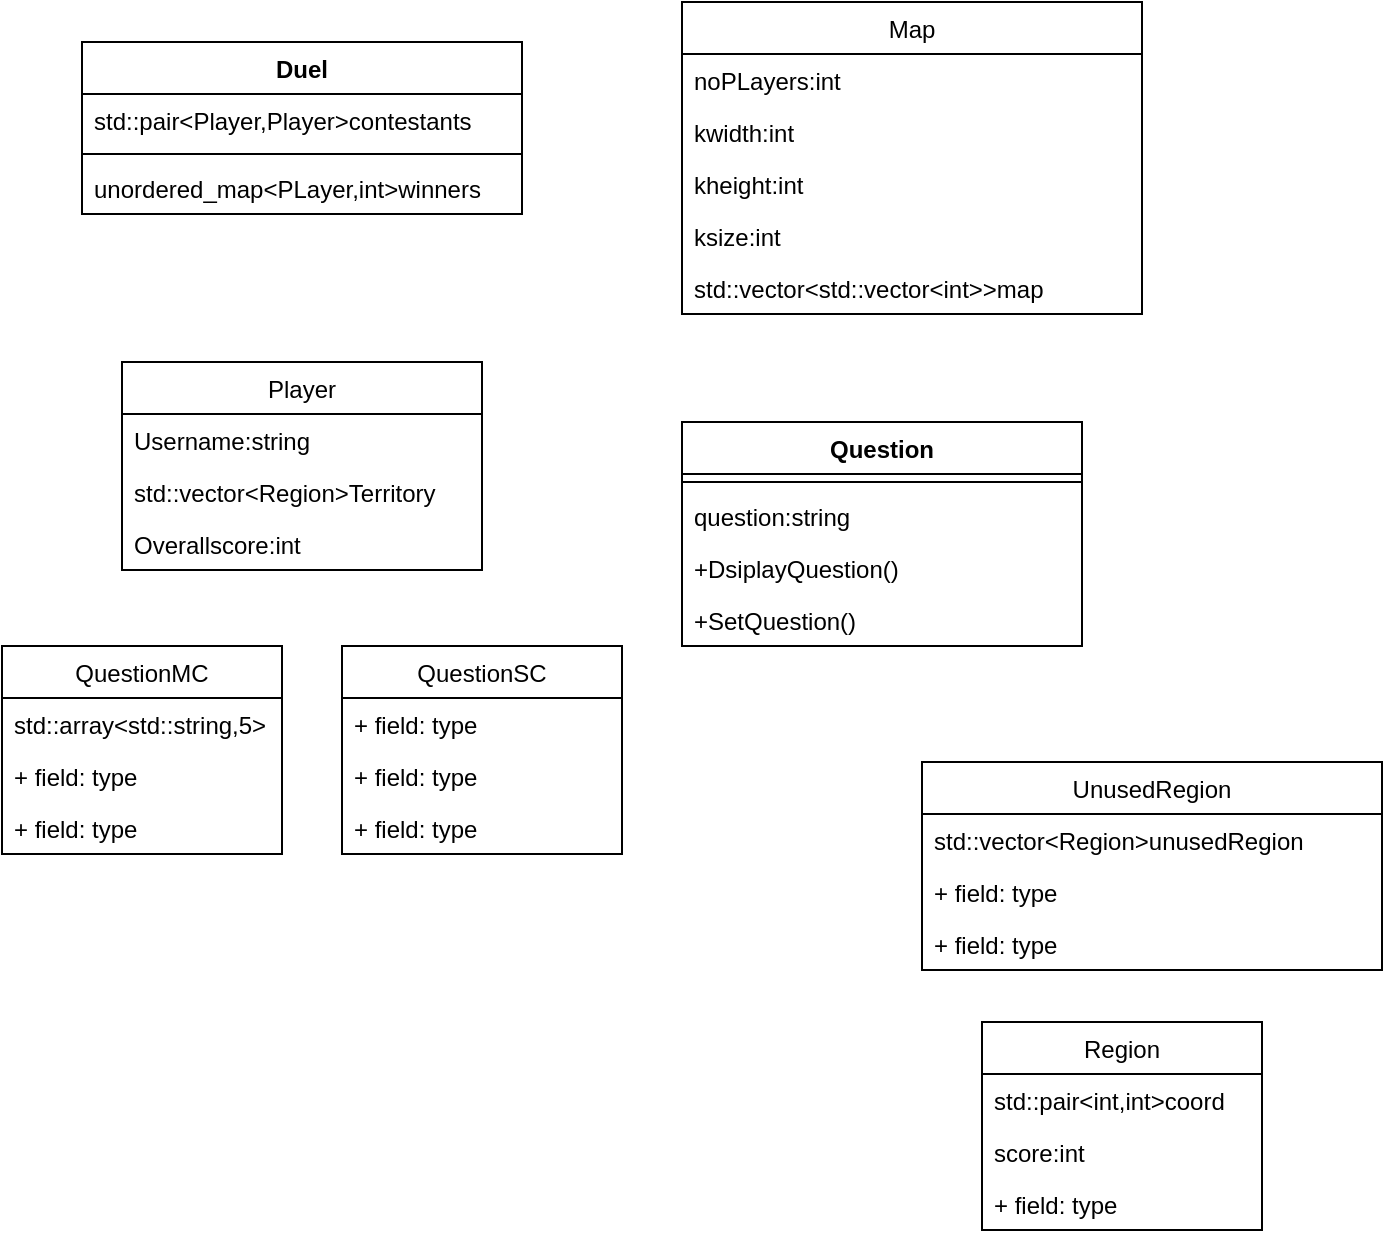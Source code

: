 <mxfile version="20.5.3" type="device"><diagram id="3sp7V8_5UPQ7aPJYgWDS" name="Pagina-1"><mxGraphModel dx="1422" dy="762" grid="1" gridSize="10" guides="1" tooltips="1" connect="1" arrows="1" fold="1" page="1" pageScale="1" pageWidth="827" pageHeight="1169" math="0" shadow="0"><root><mxCell id="0"/><mxCell id="1" parent="0"/><mxCell id="bR8uRgpGpqQQLH_DbwuM-1" value="Duel" style="swimlane;fontStyle=1;align=center;verticalAlign=top;childLayout=stackLayout;horizontal=1;startSize=26;horizontalStack=0;resizeParent=1;resizeParentMax=0;resizeLast=0;collapsible=1;marginBottom=0;" parent="1" vertex="1"><mxGeometry x="60" y="60" width="220" height="86" as="geometry"/></mxCell><mxCell id="bR8uRgpGpqQQLH_DbwuM-2" value="std::pair&lt;Player,Player&gt;contestants" style="text;strokeColor=none;fillColor=none;align=left;verticalAlign=top;spacingLeft=4;spacingRight=4;overflow=hidden;rotatable=0;points=[[0,0.5],[1,0.5]];portConstraint=eastwest;" parent="bR8uRgpGpqQQLH_DbwuM-1" vertex="1"><mxGeometry y="26" width="220" height="26" as="geometry"/></mxCell><mxCell id="bR8uRgpGpqQQLH_DbwuM-3" value="" style="line;strokeWidth=1;fillColor=none;align=left;verticalAlign=middle;spacingTop=-1;spacingLeft=3;spacingRight=3;rotatable=0;labelPosition=right;points=[];portConstraint=eastwest;strokeColor=inherit;" parent="bR8uRgpGpqQQLH_DbwuM-1" vertex="1"><mxGeometry y="52" width="220" height="8" as="geometry"/></mxCell><mxCell id="bR8uRgpGpqQQLH_DbwuM-4" value="unordered_map&lt;PLayer,int&gt;winners" style="text;strokeColor=none;fillColor=none;align=left;verticalAlign=top;spacingLeft=4;spacingRight=4;overflow=hidden;rotatable=0;points=[[0,0.5],[1,0.5]];portConstraint=eastwest;" parent="bR8uRgpGpqQQLH_DbwuM-1" vertex="1"><mxGeometry y="60" width="220" height="26" as="geometry"/></mxCell><mxCell id="bR8uRgpGpqQQLH_DbwuM-13" value="Question" style="swimlane;fontStyle=1;align=center;verticalAlign=top;childLayout=stackLayout;horizontal=1;startSize=26;horizontalStack=0;resizeParent=1;resizeParentMax=0;resizeLast=0;collapsible=1;marginBottom=0;" parent="1" vertex="1"><mxGeometry x="360" y="250" width="200" height="112" as="geometry"/></mxCell><mxCell id="bR8uRgpGpqQQLH_DbwuM-15" value="" style="line;strokeWidth=1;fillColor=none;align=left;verticalAlign=middle;spacingTop=-1;spacingLeft=3;spacingRight=3;rotatable=0;labelPosition=right;points=[];portConstraint=eastwest;strokeColor=inherit;" parent="bR8uRgpGpqQQLH_DbwuM-13" vertex="1"><mxGeometry y="26" width="200" height="8" as="geometry"/></mxCell><mxCell id="bR8uRgpGpqQQLH_DbwuM-16" value="question:string" style="text;strokeColor=none;fillColor=none;align=left;verticalAlign=top;spacingLeft=4;spacingRight=4;overflow=hidden;rotatable=0;points=[[0,0.5],[1,0.5]];portConstraint=eastwest;" parent="bR8uRgpGpqQQLH_DbwuM-13" vertex="1"><mxGeometry y="34" width="200" height="26" as="geometry"/></mxCell><mxCell id="JMYN6PSGXRES2hfP1Xp4-9" value="+DsiplayQuestion() " style="text;strokeColor=none;fillColor=none;align=left;verticalAlign=top;spacingLeft=4;spacingRight=4;overflow=hidden;rotatable=0;points=[[0,0.5],[1,0.5]];portConstraint=eastwest;" vertex="1" parent="bR8uRgpGpqQQLH_DbwuM-13"><mxGeometry y="60" width="200" height="26" as="geometry"/></mxCell><mxCell id="JMYN6PSGXRES2hfP1Xp4-10" value="+SetQuestion()" style="text;strokeColor=none;fillColor=none;align=left;verticalAlign=top;spacingLeft=4;spacingRight=4;overflow=hidden;rotatable=0;points=[[0,0.5],[1,0.5]];portConstraint=eastwest;" vertex="1" parent="bR8uRgpGpqQQLH_DbwuM-13"><mxGeometry y="86" width="200" height="26" as="geometry"/></mxCell><mxCell id="qqawdd7biMrU2Vhg0yy9-20" value="QuestionMC" style="swimlane;fontStyle=0;childLayout=stackLayout;horizontal=1;startSize=26;fillColor=none;horizontalStack=0;resizeParent=1;resizeParentMax=0;resizeLast=0;collapsible=1;marginBottom=0;" vertex="1" parent="1"><mxGeometry x="20" y="362" width="140" height="104" as="geometry"/></mxCell><mxCell id="qqawdd7biMrU2Vhg0yy9-21" value="std::array&lt;std::string,5&gt;" style="text;strokeColor=none;fillColor=none;align=left;verticalAlign=top;spacingLeft=4;spacingRight=4;overflow=hidden;rotatable=0;points=[[0,0.5],[1,0.5]];portConstraint=eastwest;" vertex="1" parent="qqawdd7biMrU2Vhg0yy9-20"><mxGeometry y="26" width="140" height="26" as="geometry"/></mxCell><mxCell id="qqawdd7biMrU2Vhg0yy9-22" value="+ field: type" style="text;strokeColor=none;fillColor=none;align=left;verticalAlign=top;spacingLeft=4;spacingRight=4;overflow=hidden;rotatable=0;points=[[0,0.5],[1,0.5]];portConstraint=eastwest;" vertex="1" parent="qqawdd7biMrU2Vhg0yy9-20"><mxGeometry y="52" width="140" height="26" as="geometry"/></mxCell><mxCell id="qqawdd7biMrU2Vhg0yy9-23" value="+ field: type" style="text;strokeColor=none;fillColor=none;align=left;verticalAlign=top;spacingLeft=4;spacingRight=4;overflow=hidden;rotatable=0;points=[[0,0.5],[1,0.5]];portConstraint=eastwest;" vertex="1" parent="qqawdd7biMrU2Vhg0yy9-20"><mxGeometry y="78" width="140" height="26" as="geometry"/></mxCell><mxCell id="JMYN6PSGXRES2hfP1Xp4-5" value="QuestionSC" style="swimlane;fontStyle=0;childLayout=stackLayout;horizontal=1;startSize=26;fillColor=none;horizontalStack=0;resizeParent=1;resizeParentMax=0;resizeLast=0;collapsible=1;marginBottom=0;" vertex="1" parent="1"><mxGeometry x="190" y="362" width="140" height="104" as="geometry"/></mxCell><mxCell id="JMYN6PSGXRES2hfP1Xp4-6" value="+ field: type" style="text;strokeColor=none;fillColor=none;align=left;verticalAlign=top;spacingLeft=4;spacingRight=4;overflow=hidden;rotatable=0;points=[[0,0.5],[1,0.5]];portConstraint=eastwest;" vertex="1" parent="JMYN6PSGXRES2hfP1Xp4-5"><mxGeometry y="26" width="140" height="26" as="geometry"/></mxCell><mxCell id="JMYN6PSGXRES2hfP1Xp4-7" value="+ field: type" style="text;strokeColor=none;fillColor=none;align=left;verticalAlign=top;spacingLeft=4;spacingRight=4;overflow=hidden;rotatable=0;points=[[0,0.5],[1,0.5]];portConstraint=eastwest;" vertex="1" parent="JMYN6PSGXRES2hfP1Xp4-5"><mxGeometry y="52" width="140" height="26" as="geometry"/></mxCell><mxCell id="JMYN6PSGXRES2hfP1Xp4-8" value="+ field: type" style="text;strokeColor=none;fillColor=none;align=left;verticalAlign=top;spacingLeft=4;spacingRight=4;overflow=hidden;rotatable=0;points=[[0,0.5],[1,0.5]];portConstraint=eastwest;" vertex="1" parent="JMYN6PSGXRES2hfP1Xp4-5"><mxGeometry y="78" width="140" height="26" as="geometry"/></mxCell><mxCell id="JMYN6PSGXRES2hfP1Xp4-13" value="Player" style="swimlane;fontStyle=0;childLayout=stackLayout;horizontal=1;startSize=26;fillColor=none;horizontalStack=0;resizeParent=1;resizeParentMax=0;resizeLast=0;collapsible=1;marginBottom=0;" vertex="1" parent="1"><mxGeometry x="80" y="220" width="180" height="104" as="geometry"/></mxCell><mxCell id="JMYN6PSGXRES2hfP1Xp4-14" value="Username:string" style="text;strokeColor=none;fillColor=none;align=left;verticalAlign=top;spacingLeft=4;spacingRight=4;overflow=hidden;rotatable=0;points=[[0,0.5],[1,0.5]];portConstraint=eastwest;" vertex="1" parent="JMYN6PSGXRES2hfP1Xp4-13"><mxGeometry y="26" width="180" height="26" as="geometry"/></mxCell><mxCell id="JMYN6PSGXRES2hfP1Xp4-15" value="std::vector&lt;Region&gt;Territory" style="text;strokeColor=none;fillColor=none;align=left;verticalAlign=top;spacingLeft=4;spacingRight=4;overflow=hidden;rotatable=0;points=[[0,0.5],[1,0.5]];portConstraint=eastwest;" vertex="1" parent="JMYN6PSGXRES2hfP1Xp4-13"><mxGeometry y="52" width="180" height="26" as="geometry"/></mxCell><mxCell id="JMYN6PSGXRES2hfP1Xp4-16" value="Overallscore:int" style="text;strokeColor=none;fillColor=none;align=left;verticalAlign=top;spacingLeft=4;spacingRight=4;overflow=hidden;rotatable=0;points=[[0,0.5],[1,0.5]];portConstraint=eastwest;" vertex="1" parent="JMYN6PSGXRES2hfP1Xp4-13"><mxGeometry y="78" width="180" height="26" as="geometry"/></mxCell><mxCell id="JMYN6PSGXRES2hfP1Xp4-17" value="Map" style="swimlane;fontStyle=0;childLayout=stackLayout;horizontal=1;startSize=26;fillColor=none;horizontalStack=0;resizeParent=1;resizeParentMax=0;resizeLast=0;collapsible=1;marginBottom=0;" vertex="1" parent="1"><mxGeometry x="360" y="40" width="230" height="156" as="geometry"/></mxCell><mxCell id="JMYN6PSGXRES2hfP1Xp4-18" value="noPLayers:int" style="text;strokeColor=none;fillColor=none;align=left;verticalAlign=top;spacingLeft=4;spacingRight=4;overflow=hidden;rotatable=0;points=[[0,0.5],[1,0.5]];portConstraint=eastwest;" vertex="1" parent="JMYN6PSGXRES2hfP1Xp4-17"><mxGeometry y="26" width="230" height="26" as="geometry"/></mxCell><mxCell id="JMYN6PSGXRES2hfP1Xp4-19" value="kwidth:int" style="text;strokeColor=none;fillColor=none;align=left;verticalAlign=top;spacingLeft=4;spacingRight=4;overflow=hidden;rotatable=0;points=[[0,0.5],[1,0.5]];portConstraint=eastwest;" vertex="1" parent="JMYN6PSGXRES2hfP1Xp4-17"><mxGeometry y="52" width="230" height="26" as="geometry"/></mxCell><mxCell id="JMYN6PSGXRES2hfP1Xp4-20" value="kheight:int" style="text;strokeColor=none;fillColor=none;align=left;verticalAlign=top;spacingLeft=4;spacingRight=4;overflow=hidden;rotatable=0;points=[[0,0.5],[1,0.5]];portConstraint=eastwest;" vertex="1" parent="JMYN6PSGXRES2hfP1Xp4-17"><mxGeometry y="78" width="230" height="26" as="geometry"/></mxCell><mxCell id="JMYN6PSGXRES2hfP1Xp4-21" value="ksize:int" style="text;strokeColor=none;fillColor=none;align=left;verticalAlign=top;spacingLeft=4;spacingRight=4;overflow=hidden;rotatable=0;points=[[0,0.5],[1,0.5]];portConstraint=eastwest;" vertex="1" parent="JMYN6PSGXRES2hfP1Xp4-17"><mxGeometry y="104" width="230" height="26" as="geometry"/></mxCell><mxCell id="JMYN6PSGXRES2hfP1Xp4-22" value="std::vector&lt;std::vector&lt;int&gt;&gt;map" style="text;strokeColor=none;fillColor=none;align=left;verticalAlign=top;spacingLeft=4;spacingRight=4;overflow=hidden;rotatable=0;points=[[0,0.5],[1,0.5]];portConstraint=eastwest;" vertex="1" parent="JMYN6PSGXRES2hfP1Xp4-17"><mxGeometry y="130" width="230" height="26" as="geometry"/></mxCell><mxCell id="JMYN6PSGXRES2hfP1Xp4-24" value="UnusedRegion" style="swimlane;fontStyle=0;childLayout=stackLayout;horizontal=1;startSize=26;fillColor=none;horizontalStack=0;resizeParent=1;resizeParentMax=0;resizeLast=0;collapsible=1;marginBottom=0;" vertex="1" parent="1"><mxGeometry x="480" y="420" width="230" height="104" as="geometry"/></mxCell><mxCell id="JMYN6PSGXRES2hfP1Xp4-25" value="std::vector&lt;Region&gt;unusedRegion" style="text;strokeColor=none;fillColor=none;align=left;verticalAlign=top;spacingLeft=4;spacingRight=4;overflow=hidden;rotatable=0;points=[[0,0.5],[1,0.5]];portConstraint=eastwest;" vertex="1" parent="JMYN6PSGXRES2hfP1Xp4-24"><mxGeometry y="26" width="230" height="26" as="geometry"/></mxCell><mxCell id="JMYN6PSGXRES2hfP1Xp4-26" value="+ field: type" style="text;strokeColor=none;fillColor=none;align=left;verticalAlign=top;spacingLeft=4;spacingRight=4;overflow=hidden;rotatable=0;points=[[0,0.5],[1,0.5]];portConstraint=eastwest;" vertex="1" parent="JMYN6PSGXRES2hfP1Xp4-24"><mxGeometry y="52" width="230" height="26" as="geometry"/></mxCell><mxCell id="JMYN6PSGXRES2hfP1Xp4-27" value="+ field: type" style="text;strokeColor=none;fillColor=none;align=left;verticalAlign=top;spacingLeft=4;spacingRight=4;overflow=hidden;rotatable=0;points=[[0,0.5],[1,0.5]];portConstraint=eastwest;" vertex="1" parent="JMYN6PSGXRES2hfP1Xp4-24"><mxGeometry y="78" width="230" height="26" as="geometry"/></mxCell><mxCell id="JMYN6PSGXRES2hfP1Xp4-28" value="Region" style="swimlane;fontStyle=0;childLayout=stackLayout;horizontal=1;startSize=26;fillColor=none;horizontalStack=0;resizeParent=1;resizeParentMax=0;resizeLast=0;collapsible=1;marginBottom=0;" vertex="1" parent="1"><mxGeometry x="510" y="550" width="140" height="104" as="geometry"/></mxCell><mxCell id="JMYN6PSGXRES2hfP1Xp4-29" value="std::pair&lt;int,int&gt;coord" style="text;strokeColor=none;fillColor=none;align=left;verticalAlign=top;spacingLeft=4;spacingRight=4;overflow=hidden;rotatable=0;points=[[0,0.5],[1,0.5]];portConstraint=eastwest;" vertex="1" parent="JMYN6PSGXRES2hfP1Xp4-28"><mxGeometry y="26" width="140" height="26" as="geometry"/></mxCell><mxCell id="JMYN6PSGXRES2hfP1Xp4-30" value="score:int" style="text;strokeColor=none;fillColor=none;align=left;verticalAlign=top;spacingLeft=4;spacingRight=4;overflow=hidden;rotatable=0;points=[[0,0.5],[1,0.5]];portConstraint=eastwest;" vertex="1" parent="JMYN6PSGXRES2hfP1Xp4-28"><mxGeometry y="52" width="140" height="26" as="geometry"/></mxCell><mxCell id="JMYN6PSGXRES2hfP1Xp4-31" value="+ field: type" style="text;strokeColor=none;fillColor=none;align=left;verticalAlign=top;spacingLeft=4;spacingRight=4;overflow=hidden;rotatable=0;points=[[0,0.5],[1,0.5]];portConstraint=eastwest;" vertex="1" parent="JMYN6PSGXRES2hfP1Xp4-28"><mxGeometry y="78" width="140" height="26" as="geometry"/></mxCell></root></mxGraphModel></diagram></mxfile>
